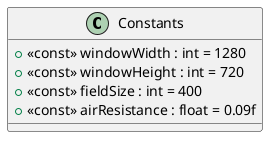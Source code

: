 @startuml
class Constants {
    + <<const>> windowWidth : int = 1280
    + <<const>> windowHeight : int = 720
    + <<const>> fieldSize : int = 400
    + <<const>> airResistance : float = 0.09f
}
@enduml
